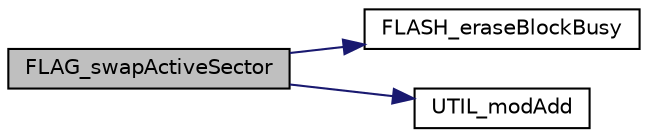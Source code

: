 digraph "FLAG_swapActiveSector"
{
 // LATEX_PDF_SIZE
  edge [fontname="Helvetica",fontsize="10",labelfontname="Helvetica",labelfontsize="10"];
  node [fontname="Helvetica",fontsize="10",shape=record];
  rankdir="LR";
  Node1 [label="FLAG_swapActiveSector",height=0.2,width=0.4,color="black", fillcolor="grey75", style="filled", fontcolor="black",tooltip=" "];
  Node1 -> Node2 [color="midnightblue",fontsize="10",style="solid",fontname="Helvetica"];
  Node2 [label="FLASH_eraseBlockBusy",height=0.2,width=0.4,color="black", fillcolor="white", style="filled",URL="$flash_8c.html#a600505051d0229fa1cc65c223bdb91ec",tooltip=" "];
  Node1 -> Node3 [color="midnightblue",fontsize="10",style="solid",fontname="Helvetica"];
  Node3 [label="UTIL_modAdd",height=0.2,width=0.4,color="black", fillcolor="white", style="filled",URL="$util_8c.html#ae814ed393bade374040e928161feb70f",tooltip=" "];
}
